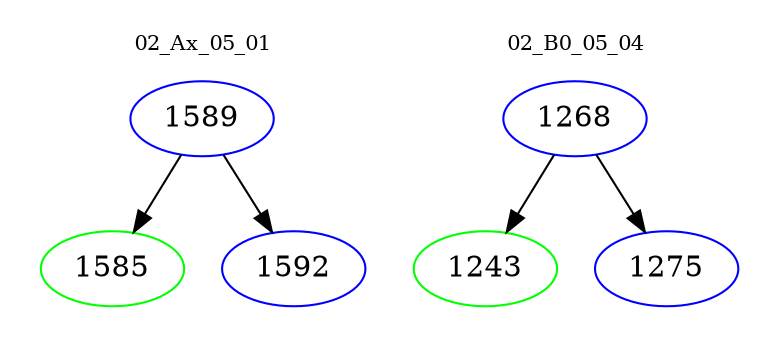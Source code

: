 digraph{
subgraph cluster_0 {
color = white
label = "02_Ax_05_01";
fontsize=10;
T0_1589 [label="1589", color="blue"]
T0_1589 -> T0_1585 [color="black"]
T0_1585 [label="1585", color="green"]
T0_1589 -> T0_1592 [color="black"]
T0_1592 [label="1592", color="blue"]
}
subgraph cluster_1 {
color = white
label = "02_B0_05_04";
fontsize=10;
T1_1268 [label="1268", color="blue"]
T1_1268 -> T1_1243 [color="black"]
T1_1243 [label="1243", color="green"]
T1_1268 -> T1_1275 [color="black"]
T1_1275 [label="1275", color="blue"]
}
}
